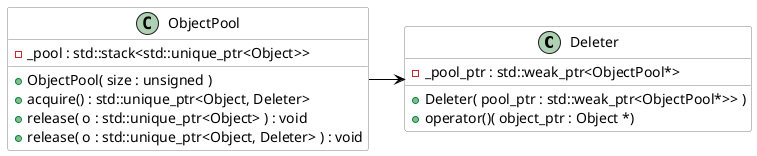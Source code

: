 @startuml

skinparam linetype ortho
'skinparam linetype polyline
'skinparam monochrome true

skinparam class {
	BackgroundColor white
	ArrowColor black
	BorderColor grey
}

'class Object

class Deleter {
    - _pool_ptr : std::weak_ptr<ObjectPool*>
    + Deleter( pool_ptr : std::weak_ptr<ObjectPool*>> )
    + operator()( object_ptr : Object *)
}

class ObjectPool {
    - _pool : std::stack<std::unique_ptr<Object>>
    + ObjectPool( size : unsigned )
    + acquire() : std::unique_ptr<Object, Deleter>
    + release( o : std::unique_ptr<Object> ) : void
    + release( o : std::unique_ptr<Object, Deleter> ) : void
}

ObjectPool -right-> Deleter
'Object -* ObjectPool

@enduml